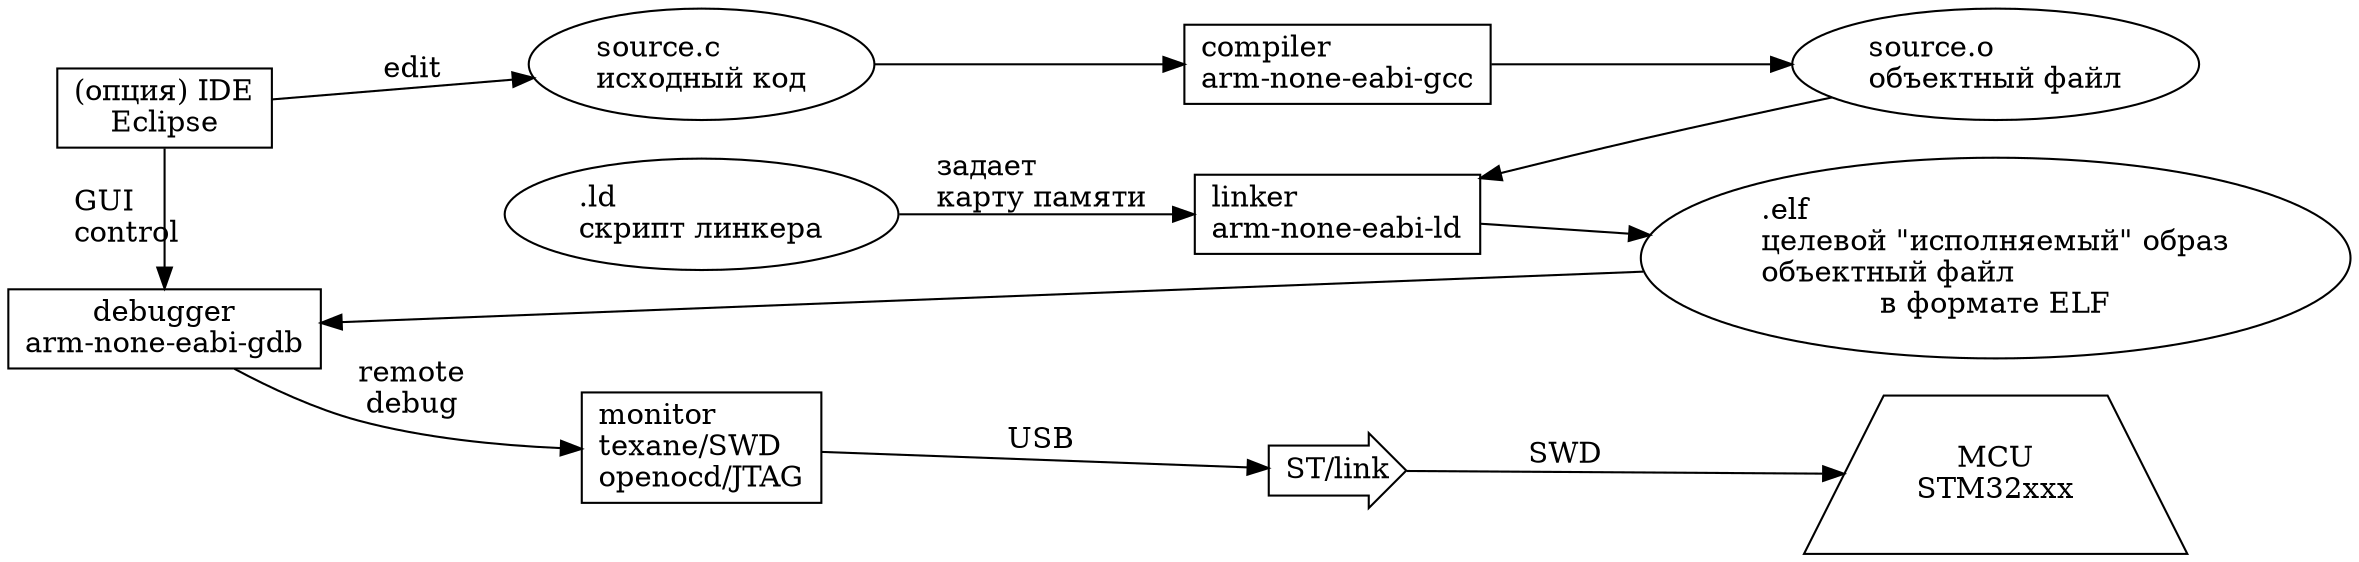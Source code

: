 digraph {
rankdir=LR;
ide [label="(опция) IDE\lEclipse",shape=box];
debuger [label="debugger\narm-none-eabi-gdb",shape=box];
ide -> debuger [label="GUI\lcontrol"];
stlink [label="ST/link",shape=rarrow];
monitor [label="monitor\ltexane/SWD\lopenocd/JTAG",shape=box];
debuger -> monitor [label="remote\ldebug"];
monitor -> stlink [label="USB"];
stlink -> mcu [label="SWD"]; 

mcu [label="MCU\nSTM32xxx",shape=trapezium];

srcc [label="source.c\lисходный код"];
compiler [label="compiler\larm-none-eabi-gcc",shape=box];
srcc -> compiler -> srco;
srco [label="source.o\lобъектный файл"];
srco -> linker -> elf -> debuger; 
elf [label=".elf\lцелевой \"исполняемый\" образ\lобъектный файл\lв формате ELF"];
ld [label=".ld\lскрипт линкера"];
linker [label="linker\larm-none-eabi-ld",shape=box];
ld -> linker [label="задает\lкарту памяти"];
ide -> srcc [label="edit"];

{ ide; debuger; rank=same; }
{ linker; compiler; rank=same; }

}
